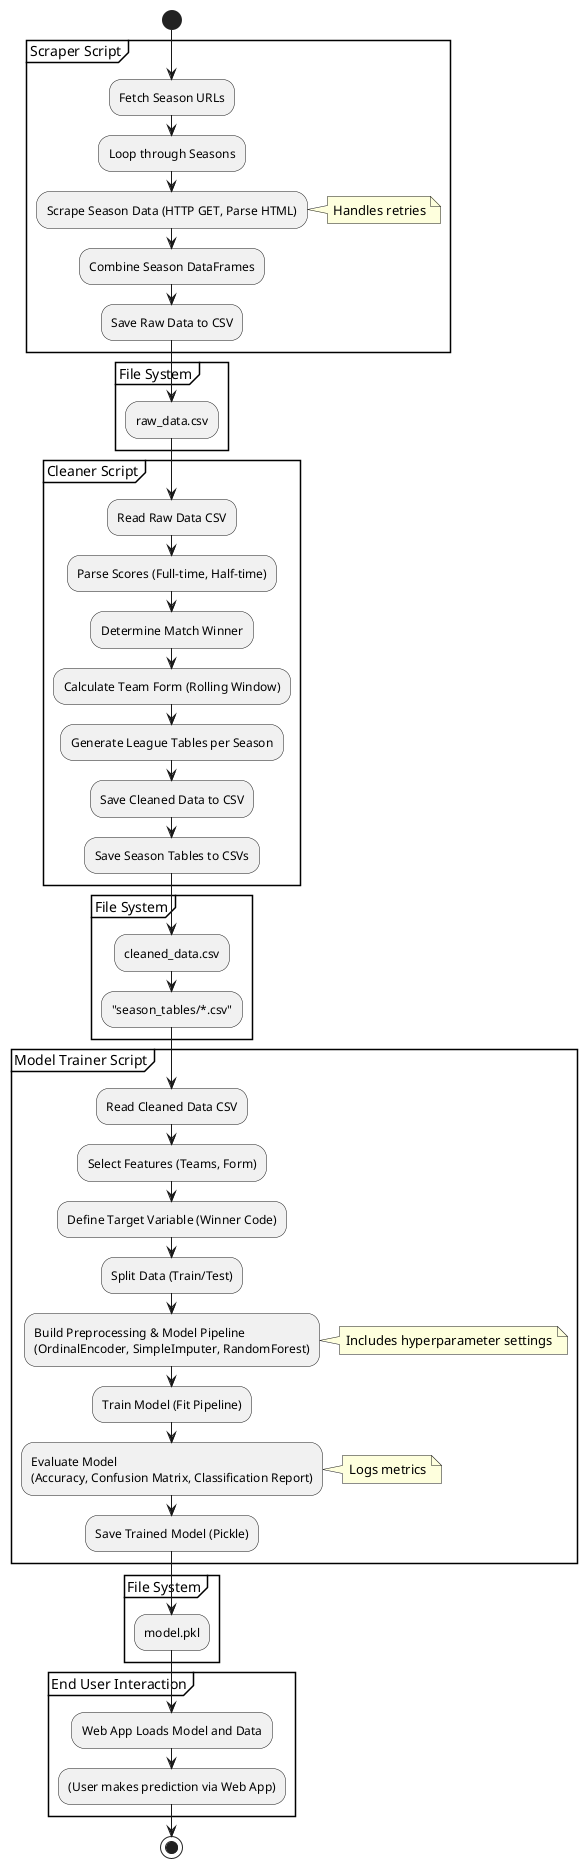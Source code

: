@startuml
' Activity Diagram: Data Processing and Model Training Workflow

start

partition "Scraper Script" {
  :Fetch Season URLs;
  :Loop through Seasons;
  :Scrape Season Data (HTTP GET, Parse HTML);
  note right: Handles retries
  :Combine Season DataFrames;
  :Save Raw Data to CSV;
}

partition "File System" {
  :raw_data.csv;
}

partition "Cleaner Script" {
  :Read Raw Data CSV;
  :Parse Scores (Full-time, Half-time);
  :Determine Match Winner;
  :Calculate Team Form (Rolling Window);
  :Generate League Tables per Season;
  :Save Cleaned Data to CSV;
  :Save Season Tables to CSVs;
}

partition "File System" {
  :cleaned_data.csv;
  :"season_tables/*.csv";
}

partition "Model Trainer Script" {
  :Read Cleaned Data CSV;
  :Select Features (Teams, Form);
  :Define Target Variable (Winner Code);
  :Split Data (Train/Test);
  :Build Preprocessing & Model Pipeline\n(OrdinalEncoder, SimpleImputer, RandomForest);
  note right: Includes hyperparameter settings
  :Train Model (Fit Pipeline);
  :Evaluate Model\n(Accuracy, Confusion Matrix, Classification Report);
  note right: Logs metrics
  :Save Trained Model (Pickle);
}

partition "File System" {
  :model.pkl;
}

partition "End User Interaction" {
  :Web App Loads Model and Data;
  :(User makes prediction via Web App);
}

stop
@enduml
